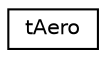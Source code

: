 digraph "Graphical Class Hierarchy"
{
  edge [fontname="Helvetica",fontsize="10",labelfontname="Helvetica",labelfontsize="10"];
  node [fontname="Helvetica",fontsize="10",shape=record];
  rankdir="LR";
  Node1 [label="tAero",height=0.2,width=0.4,color="black", fillcolor="white", style="filled",URL="$structt_aero.html"];
}
